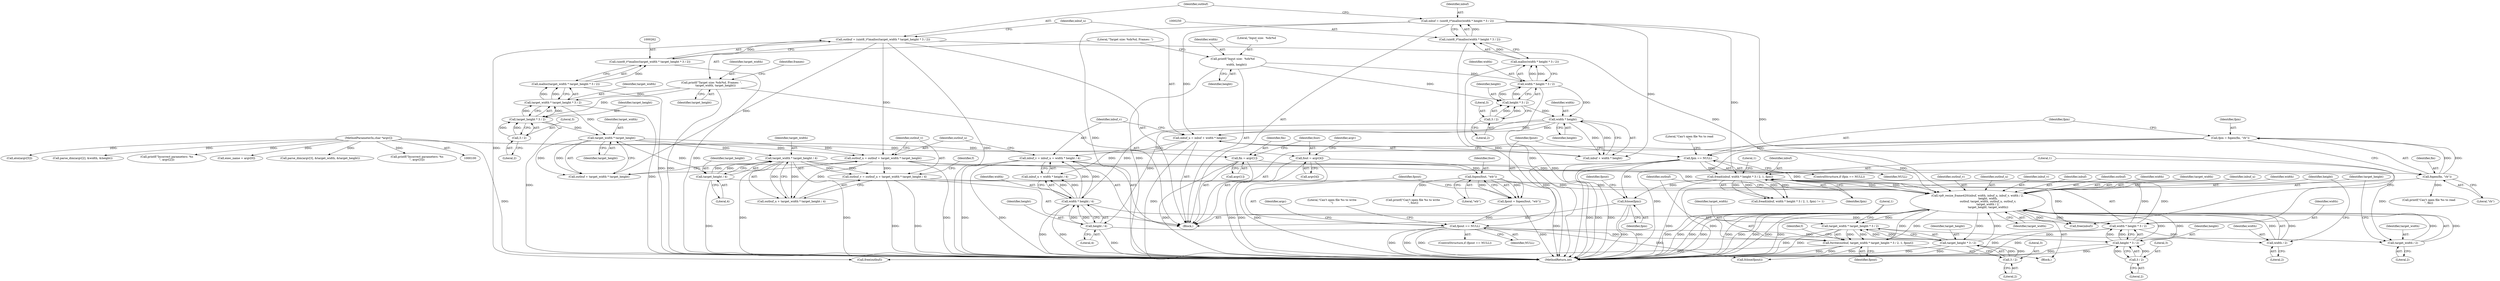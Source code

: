 digraph "0_Android_5a9753fca56f0eeb9f61e342b2fccffc364f9426_4@API" {
"1000361" [label="(Call,fclose(fpin))"];
"1000189" [label="(Call,fpin == NULL)"];
"1000183" [label="(Call,fpin = fopen(fin, \"rb\"))"];
"1000185" [label="(Call,fopen(fin, \"rb\"))"];
"1000135" [label="(Call,fin = argv[1])"];
"1000102" [label="(MethodParameterIn,char *argv[])"];
"1000313" [label="(Call,fread(inbuf, width * height * 3 / 2, 1, fpin))"];
"1000326" [label="(Call,vp9_resize_frame420(inbuf, width, inbuf_u, inbuf_v, width / 2,\n                        height, width,\n                        outbuf, target_width, outbuf_u, outbuf_v,\n                        target_width / 2,\n                        target_height, target_width))"];
"1000331" [label="(Call,width / 2)"];
"1000315" [label="(Call,width * height * 3 / 2)"];
"1000282" [label="(Call,width * height / 4)"];
"1000275" [label="(Call,width * height)"];
"1000252" [label="(Call,width * height * 3 / 2)"];
"1000229" [label="(Call,printf(\"Input size:  %dx%d\n\",\n         width, height))"];
"1000254" [label="(Call,height * 3 / 2)"];
"1000256" [label="(Call,3 / 2)"];
"1000284" [label="(Call,height / 4)"];
"1000317" [label="(Call,height * 3 / 2)"];
"1000319" [label="(Call,3 / 2)"];
"1000271" [label="(Call,inbuf_u = inbuf + width * height)"];
"1000247" [label="(Call,inbuf = (uint8_t*)malloc(width * height * 3 / 2))"];
"1000249" [label="(Call,(uint8_t*)malloc(width * height * 3 / 2))"];
"1000251" [label="(Call,malloc(width * height * 3 / 2))"];
"1000278" [label="(Call,inbuf_v = inbuf_u + width * height / 4)"];
"1000345" [label="(Call,fwrite(outbuf, target_width * target_height * 3 / 2, 1, fpout))"];
"1000347" [label="(Call,target_width * target_height * 3 / 2)"];
"1000349" [label="(Call,target_height * 3 / 2)"];
"1000351" [label="(Call,3 / 2)"];
"1000205" [label="(Call,fpout == NULL)"];
"1000199" [label="(Call,fpout = fopen(fout, \"wb\"))"];
"1000201" [label="(Call,fopen(fout, \"wb\"))"];
"1000140" [label="(Call,fout = argv[4])"];
"1000259" [label="(Call,outbuf = (uint8_t*)malloc(target_width * target_height * 3 / 2))"];
"1000261" [label="(Call,(uint8_t*)malloc(target_width * target_height * 3 / 2))"];
"1000263" [label="(Call,malloc(target_width * target_height * 3 / 2))"];
"1000264" [label="(Call,target_width * target_height * 3 / 2)"];
"1000233" [label="(Call,printf(\"Target size: %dx%d, Frames: \",\n         target_width, target_height))"];
"1000266" [label="(Call,target_height * 3 / 2)"];
"1000268" [label="(Call,3 / 2)"];
"1000340" [label="(Call,target_width / 2)"];
"1000298" [label="(Call,target_width * target_height / 4)"];
"1000291" [label="(Call,target_width * target_height)"];
"1000300" [label="(Call,target_height / 4)"];
"1000287" [label="(Call,outbuf_u = outbuf + target_width * target_height)"];
"1000294" [label="(Call,outbuf_v = outbuf_u + target_width * target_height / 4)"];
"1000298" [label="(Call,target_width * target_height / 4)"];
"1000137" [label="(Call,argv[1])"];
"1000362" [label="(Identifier,fpin)"];
"1000221" [label="(Call,atoi(argv[5]))"];
"1000239" [label="(Identifier,frames)"];
"1000317" [label="(Call,height * 3 / 2)"];
"1000273" [label="(Call,inbuf + width * height)"];
"1000193" [label="(Call,printf(\"Can't open file %s to read\n\", fin))"];
"1000340" [label="(Call,target_width / 2)"];
"1000272" [label="(Identifier,inbuf_u)"];
"1000230" [label="(Literal,\"Input size:  %dx%d\n\")"];
"1000322" [label="(Literal,1)"];
"1000275" [label="(Call,width * height)"];
"1000345" [label="(Call,fwrite(outbuf, target_width * target_height * 3 / 2, 1, fpout))"];
"1000209" [label="(Call,printf(\"Can't open file %s to write\n\", fout))"];
"1000235" [label="(Identifier,target_width)"];
"1000247" [label="(Call,inbuf = (uint8_t*)malloc(width * height * 3 / 2))"];
"1000103" [label="(Block,)"];
"1000341" [label="(Identifier,target_width)"];
"1000339" [label="(Identifier,outbuf_v)"];
"1000147" [label="(Call,parse_dim(argv[2], &width, &height))"];
"1000320" [label="(Literal,3)"];
"1000343" [label="(Identifier,target_height)"];
"1000185" [label="(Call,fopen(fin, \"rb\"))"];
"1000194" [label="(Literal,\"Can't open file %s to read\n\")"];
"1000277" [label="(Identifier,height)"];
"1000255" [label="(Identifier,height)"];
"1000190" [label="(Identifier,fpin)"];
"1000294" [label="(Call,outbuf_v = outbuf_u + target_width * target_height / 4)"];
"1000321" [label="(Literal,2)"];
"1000284" [label="(Call,height / 4)"];
"1000232" [label="(Identifier,height)"];
"1000263" [label="(Call,malloc(target_width * target_height * 3 / 2))"];
"1000217" [label="(Identifier,argc)"];
"1000338" [label="(Identifier,outbuf_u)"];
"1000346" [label="(Identifier,outbuf)"];
"1000260" [label="(Identifier,outbuf)"];
"1000315" [label="(Call,width * height * 3 / 2)"];
"1000285" [label="(Identifier,height)"];
"1000204" [label="(ControlStructure,if (fpout == NULL))"];
"1000191" [label="(Identifier,NULL)"];
"1000261" [label="(Call,(uint8_t*)malloc(target_width * target_height * 3 / 2))"];
"1000296" [label="(Call,outbuf_u + target_width * target_height / 4)"];
"1000295" [label="(Identifier,outbuf_v)"];
"1000365" [label="(Call,free(inbuf))"];
"1000318" [label="(Identifier,height)"];
"1000282" [label="(Call,width * height / 4)"];
"1000156" [label="(Call,printf(\"Incorrect parameters: %s\n\", argv[2]))"];
"1000354" [label="(Literal,1)"];
"1000334" [label="(Identifier,height)"];
"1000203" [label="(Literal,\"wb\")"];
"1000251" [label="(Call,malloc(width * height * 3 / 2))"];
"1000205" [label="(Call,fpout == NULL)"];
"1000364" [label="(Identifier,fpout)"];
"1000140" [label="(Call,fout = argv[4])"];
"1000256" [label="(Call,3 / 2)"];
"1000264" [label="(Call,target_width * target_height * 3 / 2)"];
"1000141" [label="(Identifier,fout)"];
"1000236" [label="(Identifier,target_height)"];
"1000349" [label="(Call,target_height * 3 / 2)"];
"1000202" [label="(Identifier,fout)"];
"1000351" [label="(Call,3 / 2)"];
"1000149" [label="(Identifier,argv)"];
"1000249" [label="(Call,(uint8_t*)malloc(width * height * 3 / 2))"];
"1000210" [label="(Literal,\"Can't open file %s to write\n\")"];
"1000330" [label="(Identifier,inbuf_v)"];
"1000278" [label="(Call,inbuf_v = inbuf_u + width * height / 4)"];
"1000102" [label="(MethodParameterIn,char *argv[])"];
"1000258" [label="(Literal,2)"];
"1000288" [label="(Identifier,outbuf_u)"];
"1000344" [label="(Identifier,target_width)"];
"1000270" [label="(Literal,2)"];
"1000201" [label="(Call,fopen(fout, \"wb\"))"];
"1000347" [label="(Call,target_width * target_height * 3 / 2)"];
"1000268" [label="(Call,3 / 2)"];
"1000312" [label="(Call,fread(inbuf, width * height * 3 / 2, 1, fpin) != 1)"];
"1000283" [label="(Identifier,width)"];
"1000332" [label="(Identifier,width)"];
"1000229" [label="(Call,printf(\"Input size:  %dx%d\n\",\n         width, height))"];
"1000316" [label="(Identifier,width)"];
"1000252" [label="(Call,width * height * 3 / 2)"];
"1000314" [label="(Identifier,inbuf)"];
"1000120" [label="(Call,exec_name = argv[0])"];
"1000326" [label="(Call,vp9_resize_frame420(inbuf, width, inbuf_u, inbuf_v, width / 2,\n                        height, width,\n                        outbuf, target_width, outbuf_u, outbuf_v,\n                        target_width / 2,\n                        target_height, target_width))"];
"1000248" [label="(Identifier,inbuf)"];
"1000189" [label="(Call,fpin == NULL)"];
"1000142" [label="(Call,argv[4])"];
"1000361" [label="(Call,fclose(fpin))"];
"1000231" [label="(Identifier,width)"];
"1000327" [label="(Identifier,inbuf)"];
"1000301" [label="(Identifier,target_height)"];
"1000302" [label="(Literal,4)"];
"1000259" [label="(Call,outbuf = (uint8_t*)malloc(target_width * target_height * 3 / 2))"];
"1000336" [label="(Identifier,outbuf)"];
"1000328" [label="(Identifier,width)"];
"1000342" [label="(Literal,2)"];
"1000337" [label="(Identifier,target_width)"];
"1000353" [label="(Literal,2)"];
"1000280" [label="(Call,inbuf_u + width * height / 4)"];
"1000183" [label="(Call,fpin = fopen(fin, \"rb\"))"];
"1000352" [label="(Literal,3)"];
"1000257" [label="(Literal,3)"];
"1000267" [label="(Identifier,target_height)"];
"1000300" [label="(Call,target_height / 4)"];
"1000350" [label="(Identifier,target_height)"];
"1000299" [label="(Identifier,target_width)"];
"1000323" [label="(Identifier,fpin)"];
"1000206" [label="(Identifier,fpout)"];
"1000233" [label="(Call,printf(\"Target size: %dx%d, Frames: \",\n         target_width, target_height))"];
"1000271" [label="(Call,inbuf_u = inbuf + width * height)"];
"1000266" [label="(Call,target_height * 3 / 2)"];
"1000186" [label="(Identifier,fin)"];
"1000166" [label="(Call,parse_dim(argv[3], &target_width, &target_height))"];
"1000286" [label="(Literal,4)"];
"1000184" [label="(Identifier,fpin)"];
"1000136" [label="(Identifier,fin)"];
"1000292" [label="(Identifier,target_width)"];
"1000333" [label="(Literal,2)"];
"1000329" [label="(Identifier,inbuf_u)"];
"1000279" [label="(Identifier,inbuf_v)"];
"1000355" [label="(Identifier,fpout)"];
"1000367" [label="(Call,free(outbuf))"];
"1000304" [label="(Identifier,f)"];
"1000199" [label="(Call,fpout = fopen(fout, \"wb\"))"];
"1000289" [label="(Call,outbuf + target_width * target_height)"];
"1000357" [label="(Identifier,f)"];
"1000188" [label="(ControlStructure,if (fpin == NULL))"];
"1000234" [label="(Literal,\"Target size: %dx%d, Frames: \")"];
"1000187" [label="(Literal,\"rb\")"];
"1000276" [label="(Identifier,width)"];
"1000200" [label="(Identifier,fpout)"];
"1000313" [label="(Call,fread(inbuf, width * height * 3 / 2, 1, fpin))"];
"1000287" [label="(Call,outbuf_u = outbuf + target_width * target_height)"];
"1000310" [label="(Block,)"];
"1000207" [label="(Identifier,NULL)"];
"1000371" [label="(MethodReturn,int)"];
"1000293" [label="(Identifier,target_height)"];
"1000175" [label="(Call,printf(\"Incorrect parameters: %s\n\", argv[3]))"];
"1000291" [label="(Call,target_width * target_height)"];
"1000331" [label="(Call,width / 2)"];
"1000253" [label="(Identifier,width)"];
"1000363" [label="(Call,fclose(fpout))"];
"1000135" [label="(Call,fin = argv[1])"];
"1000269" [label="(Literal,3)"];
"1000319" [label="(Call,3 / 2)"];
"1000254" [label="(Call,height * 3 / 2)"];
"1000265" [label="(Identifier,target_width)"];
"1000324" [label="(Literal,1)"];
"1000335" [label="(Identifier,width)"];
"1000348" [label="(Identifier,target_width)"];
"1000361" -> "1000103"  [label="AST: "];
"1000361" -> "1000362"  [label="CFG: "];
"1000362" -> "1000361"  [label="AST: "];
"1000364" -> "1000361"  [label="CFG: "];
"1000361" -> "1000371"  [label="DDG: "];
"1000361" -> "1000371"  [label="DDG: "];
"1000189" -> "1000361"  [label="DDG: "];
"1000313" -> "1000361"  [label="DDG: "];
"1000189" -> "1000188"  [label="AST: "];
"1000189" -> "1000191"  [label="CFG: "];
"1000190" -> "1000189"  [label="AST: "];
"1000191" -> "1000189"  [label="AST: "];
"1000194" -> "1000189"  [label="CFG: "];
"1000200" -> "1000189"  [label="CFG: "];
"1000189" -> "1000371"  [label="DDG: "];
"1000189" -> "1000371"  [label="DDG: "];
"1000189" -> "1000371"  [label="DDG: "];
"1000183" -> "1000189"  [label="DDG: "];
"1000189" -> "1000205"  [label="DDG: "];
"1000189" -> "1000313"  [label="DDG: "];
"1000183" -> "1000103"  [label="AST: "];
"1000183" -> "1000185"  [label="CFG: "];
"1000184" -> "1000183"  [label="AST: "];
"1000185" -> "1000183"  [label="AST: "];
"1000190" -> "1000183"  [label="CFG: "];
"1000183" -> "1000371"  [label="DDG: "];
"1000185" -> "1000183"  [label="DDG: "];
"1000185" -> "1000183"  [label="DDG: "];
"1000185" -> "1000187"  [label="CFG: "];
"1000186" -> "1000185"  [label="AST: "];
"1000187" -> "1000185"  [label="AST: "];
"1000185" -> "1000371"  [label="DDG: "];
"1000135" -> "1000185"  [label="DDG: "];
"1000185" -> "1000193"  [label="DDG: "];
"1000135" -> "1000103"  [label="AST: "];
"1000135" -> "1000137"  [label="CFG: "];
"1000136" -> "1000135"  [label="AST: "];
"1000137" -> "1000135"  [label="AST: "];
"1000141" -> "1000135"  [label="CFG: "];
"1000135" -> "1000371"  [label="DDG: "];
"1000135" -> "1000371"  [label="DDG: "];
"1000102" -> "1000135"  [label="DDG: "];
"1000102" -> "1000100"  [label="AST: "];
"1000102" -> "1000371"  [label="DDG: "];
"1000102" -> "1000120"  [label="DDG: "];
"1000102" -> "1000140"  [label="DDG: "];
"1000102" -> "1000147"  [label="DDG: "];
"1000102" -> "1000156"  [label="DDG: "];
"1000102" -> "1000166"  [label="DDG: "];
"1000102" -> "1000175"  [label="DDG: "];
"1000102" -> "1000221"  [label="DDG: "];
"1000313" -> "1000312"  [label="AST: "];
"1000313" -> "1000323"  [label="CFG: "];
"1000314" -> "1000313"  [label="AST: "];
"1000315" -> "1000313"  [label="AST: "];
"1000322" -> "1000313"  [label="AST: "];
"1000323" -> "1000313"  [label="AST: "];
"1000324" -> "1000313"  [label="CFG: "];
"1000313" -> "1000371"  [label="DDG: "];
"1000313" -> "1000312"  [label="DDG: "];
"1000313" -> "1000312"  [label="DDG: "];
"1000313" -> "1000312"  [label="DDG: "];
"1000313" -> "1000312"  [label="DDG: "];
"1000326" -> "1000313"  [label="DDG: "];
"1000247" -> "1000313"  [label="DDG: "];
"1000315" -> "1000313"  [label="DDG: "];
"1000315" -> "1000313"  [label="DDG: "];
"1000313" -> "1000326"  [label="DDG: "];
"1000313" -> "1000365"  [label="DDG: "];
"1000326" -> "1000310"  [label="AST: "];
"1000326" -> "1000344"  [label="CFG: "];
"1000327" -> "1000326"  [label="AST: "];
"1000328" -> "1000326"  [label="AST: "];
"1000329" -> "1000326"  [label="AST: "];
"1000330" -> "1000326"  [label="AST: "];
"1000331" -> "1000326"  [label="AST: "];
"1000334" -> "1000326"  [label="AST: "];
"1000335" -> "1000326"  [label="AST: "];
"1000336" -> "1000326"  [label="AST: "];
"1000337" -> "1000326"  [label="AST: "];
"1000338" -> "1000326"  [label="AST: "];
"1000339" -> "1000326"  [label="AST: "];
"1000340" -> "1000326"  [label="AST: "];
"1000343" -> "1000326"  [label="AST: "];
"1000344" -> "1000326"  [label="AST: "];
"1000346" -> "1000326"  [label="CFG: "];
"1000326" -> "1000371"  [label="DDG: "];
"1000326" -> "1000371"  [label="DDG: "];
"1000326" -> "1000371"  [label="DDG: "];
"1000326" -> "1000371"  [label="DDG: "];
"1000326" -> "1000371"  [label="DDG: "];
"1000326" -> "1000371"  [label="DDG: "];
"1000326" -> "1000371"  [label="DDG: "];
"1000326" -> "1000371"  [label="DDG: "];
"1000326" -> "1000371"  [label="DDG: "];
"1000326" -> "1000315"  [label="DDG: "];
"1000326" -> "1000317"  [label="DDG: "];
"1000331" -> "1000326"  [label="DDG: "];
"1000331" -> "1000326"  [label="DDG: "];
"1000271" -> "1000326"  [label="DDG: "];
"1000278" -> "1000326"  [label="DDG: "];
"1000317" -> "1000326"  [label="DDG: "];
"1000345" -> "1000326"  [label="DDG: "];
"1000259" -> "1000326"  [label="DDG: "];
"1000340" -> "1000326"  [label="DDG: "];
"1000340" -> "1000326"  [label="DDG: "];
"1000287" -> "1000326"  [label="DDG: "];
"1000294" -> "1000326"  [label="DDG: "];
"1000300" -> "1000326"  [label="DDG: "];
"1000349" -> "1000326"  [label="DDG: "];
"1000326" -> "1000345"  [label="DDG: "];
"1000326" -> "1000347"  [label="DDG: "];
"1000326" -> "1000349"  [label="DDG: "];
"1000326" -> "1000365"  [label="DDG: "];
"1000331" -> "1000333"  [label="CFG: "];
"1000332" -> "1000331"  [label="AST: "];
"1000333" -> "1000331"  [label="AST: "];
"1000334" -> "1000331"  [label="CFG: "];
"1000315" -> "1000331"  [label="DDG: "];
"1000315" -> "1000317"  [label="CFG: "];
"1000316" -> "1000315"  [label="AST: "];
"1000317" -> "1000315"  [label="AST: "];
"1000322" -> "1000315"  [label="CFG: "];
"1000315" -> "1000371"  [label="DDG: "];
"1000315" -> "1000371"  [label="DDG: "];
"1000282" -> "1000315"  [label="DDG: "];
"1000317" -> "1000315"  [label="DDG: "];
"1000317" -> "1000315"  [label="DDG: "];
"1000282" -> "1000280"  [label="AST: "];
"1000282" -> "1000284"  [label="CFG: "];
"1000283" -> "1000282"  [label="AST: "];
"1000284" -> "1000282"  [label="AST: "];
"1000280" -> "1000282"  [label="CFG: "];
"1000282" -> "1000371"  [label="DDG: "];
"1000282" -> "1000371"  [label="DDG: "];
"1000282" -> "1000278"  [label="DDG: "];
"1000282" -> "1000278"  [label="DDG: "];
"1000282" -> "1000280"  [label="DDG: "];
"1000282" -> "1000280"  [label="DDG: "];
"1000275" -> "1000282"  [label="DDG: "];
"1000284" -> "1000282"  [label="DDG: "];
"1000284" -> "1000282"  [label="DDG: "];
"1000275" -> "1000273"  [label="AST: "];
"1000275" -> "1000277"  [label="CFG: "];
"1000276" -> "1000275"  [label="AST: "];
"1000277" -> "1000275"  [label="AST: "];
"1000273" -> "1000275"  [label="CFG: "];
"1000275" -> "1000271"  [label="DDG: "];
"1000275" -> "1000271"  [label="DDG: "];
"1000275" -> "1000273"  [label="DDG: "];
"1000275" -> "1000273"  [label="DDG: "];
"1000252" -> "1000275"  [label="DDG: "];
"1000254" -> "1000275"  [label="DDG: "];
"1000275" -> "1000284"  [label="DDG: "];
"1000252" -> "1000251"  [label="AST: "];
"1000252" -> "1000254"  [label="CFG: "];
"1000253" -> "1000252"  [label="AST: "];
"1000254" -> "1000252"  [label="AST: "];
"1000251" -> "1000252"  [label="CFG: "];
"1000252" -> "1000371"  [label="DDG: "];
"1000252" -> "1000251"  [label="DDG: "];
"1000252" -> "1000251"  [label="DDG: "];
"1000229" -> "1000252"  [label="DDG: "];
"1000254" -> "1000252"  [label="DDG: "];
"1000254" -> "1000252"  [label="DDG: "];
"1000229" -> "1000103"  [label="AST: "];
"1000229" -> "1000232"  [label="CFG: "];
"1000230" -> "1000229"  [label="AST: "];
"1000231" -> "1000229"  [label="AST: "];
"1000232" -> "1000229"  [label="AST: "];
"1000234" -> "1000229"  [label="CFG: "];
"1000229" -> "1000371"  [label="DDG: "];
"1000229" -> "1000254"  [label="DDG: "];
"1000254" -> "1000256"  [label="CFG: "];
"1000255" -> "1000254"  [label="AST: "];
"1000256" -> "1000254"  [label="AST: "];
"1000256" -> "1000254"  [label="DDG: "];
"1000256" -> "1000254"  [label="DDG: "];
"1000256" -> "1000258"  [label="CFG: "];
"1000257" -> "1000256"  [label="AST: "];
"1000258" -> "1000256"  [label="AST: "];
"1000284" -> "1000286"  [label="CFG: "];
"1000285" -> "1000284"  [label="AST: "];
"1000286" -> "1000284"  [label="AST: "];
"1000284" -> "1000371"  [label="DDG: "];
"1000284" -> "1000317"  [label="DDG: "];
"1000317" -> "1000319"  [label="CFG: "];
"1000318" -> "1000317"  [label="AST: "];
"1000319" -> "1000317"  [label="AST: "];
"1000317" -> "1000371"  [label="DDG: "];
"1000317" -> "1000371"  [label="DDG: "];
"1000319" -> "1000317"  [label="DDG: "];
"1000319" -> "1000317"  [label="DDG: "];
"1000319" -> "1000321"  [label="CFG: "];
"1000320" -> "1000319"  [label="AST: "];
"1000321" -> "1000319"  [label="AST: "];
"1000271" -> "1000103"  [label="AST: "];
"1000271" -> "1000273"  [label="CFG: "];
"1000272" -> "1000271"  [label="AST: "];
"1000273" -> "1000271"  [label="AST: "];
"1000279" -> "1000271"  [label="CFG: "];
"1000271" -> "1000371"  [label="DDG: "];
"1000247" -> "1000271"  [label="DDG: "];
"1000271" -> "1000278"  [label="DDG: "];
"1000271" -> "1000280"  [label="DDG: "];
"1000247" -> "1000103"  [label="AST: "];
"1000247" -> "1000249"  [label="CFG: "];
"1000248" -> "1000247"  [label="AST: "];
"1000249" -> "1000247"  [label="AST: "];
"1000260" -> "1000247"  [label="CFG: "];
"1000247" -> "1000371"  [label="DDG: "];
"1000249" -> "1000247"  [label="DDG: "];
"1000247" -> "1000273"  [label="DDG: "];
"1000247" -> "1000365"  [label="DDG: "];
"1000249" -> "1000251"  [label="CFG: "];
"1000250" -> "1000249"  [label="AST: "];
"1000251" -> "1000249"  [label="AST: "];
"1000249" -> "1000371"  [label="DDG: "];
"1000251" -> "1000249"  [label="DDG: "];
"1000251" -> "1000371"  [label="DDG: "];
"1000278" -> "1000103"  [label="AST: "];
"1000278" -> "1000280"  [label="CFG: "];
"1000279" -> "1000278"  [label="AST: "];
"1000280" -> "1000278"  [label="AST: "];
"1000288" -> "1000278"  [label="CFG: "];
"1000278" -> "1000371"  [label="DDG: "];
"1000278" -> "1000371"  [label="DDG: "];
"1000345" -> "1000310"  [label="AST: "];
"1000345" -> "1000355"  [label="CFG: "];
"1000346" -> "1000345"  [label="AST: "];
"1000347" -> "1000345"  [label="AST: "];
"1000354" -> "1000345"  [label="AST: "];
"1000355" -> "1000345"  [label="AST: "];
"1000357" -> "1000345"  [label="CFG: "];
"1000345" -> "1000371"  [label="DDG: "];
"1000345" -> "1000371"  [label="DDG: "];
"1000347" -> "1000345"  [label="DDG: "];
"1000347" -> "1000345"  [label="DDG: "];
"1000205" -> "1000345"  [label="DDG: "];
"1000345" -> "1000363"  [label="DDG: "];
"1000345" -> "1000367"  [label="DDG: "];
"1000347" -> "1000349"  [label="CFG: "];
"1000348" -> "1000347"  [label="AST: "];
"1000349" -> "1000347"  [label="AST: "];
"1000354" -> "1000347"  [label="CFG: "];
"1000347" -> "1000371"  [label="DDG: "];
"1000347" -> "1000371"  [label="DDG: "];
"1000347" -> "1000340"  [label="DDG: "];
"1000349" -> "1000347"  [label="DDG: "];
"1000349" -> "1000347"  [label="DDG: "];
"1000349" -> "1000351"  [label="CFG: "];
"1000350" -> "1000349"  [label="AST: "];
"1000351" -> "1000349"  [label="AST: "];
"1000349" -> "1000371"  [label="DDG: "];
"1000349" -> "1000371"  [label="DDG: "];
"1000351" -> "1000349"  [label="DDG: "];
"1000351" -> "1000349"  [label="DDG: "];
"1000351" -> "1000353"  [label="CFG: "];
"1000352" -> "1000351"  [label="AST: "];
"1000353" -> "1000351"  [label="AST: "];
"1000205" -> "1000204"  [label="AST: "];
"1000205" -> "1000207"  [label="CFG: "];
"1000206" -> "1000205"  [label="AST: "];
"1000207" -> "1000205"  [label="AST: "];
"1000210" -> "1000205"  [label="CFG: "];
"1000217" -> "1000205"  [label="CFG: "];
"1000205" -> "1000371"  [label="DDG: "];
"1000205" -> "1000371"  [label="DDG: "];
"1000205" -> "1000371"  [label="DDG: "];
"1000199" -> "1000205"  [label="DDG: "];
"1000205" -> "1000363"  [label="DDG: "];
"1000199" -> "1000103"  [label="AST: "];
"1000199" -> "1000201"  [label="CFG: "];
"1000200" -> "1000199"  [label="AST: "];
"1000201" -> "1000199"  [label="AST: "];
"1000206" -> "1000199"  [label="CFG: "];
"1000199" -> "1000371"  [label="DDG: "];
"1000201" -> "1000199"  [label="DDG: "];
"1000201" -> "1000199"  [label="DDG: "];
"1000201" -> "1000203"  [label="CFG: "];
"1000202" -> "1000201"  [label="AST: "];
"1000203" -> "1000201"  [label="AST: "];
"1000201" -> "1000371"  [label="DDG: "];
"1000140" -> "1000201"  [label="DDG: "];
"1000201" -> "1000209"  [label="DDG: "];
"1000140" -> "1000103"  [label="AST: "];
"1000140" -> "1000142"  [label="CFG: "];
"1000141" -> "1000140"  [label="AST: "];
"1000142" -> "1000140"  [label="AST: "];
"1000149" -> "1000140"  [label="CFG: "];
"1000140" -> "1000371"  [label="DDG: "];
"1000140" -> "1000371"  [label="DDG: "];
"1000259" -> "1000103"  [label="AST: "];
"1000259" -> "1000261"  [label="CFG: "];
"1000260" -> "1000259"  [label="AST: "];
"1000261" -> "1000259"  [label="AST: "];
"1000272" -> "1000259"  [label="CFG: "];
"1000259" -> "1000371"  [label="DDG: "];
"1000261" -> "1000259"  [label="DDG: "];
"1000259" -> "1000287"  [label="DDG: "];
"1000259" -> "1000289"  [label="DDG: "];
"1000259" -> "1000367"  [label="DDG: "];
"1000261" -> "1000263"  [label="CFG: "];
"1000262" -> "1000261"  [label="AST: "];
"1000263" -> "1000261"  [label="AST: "];
"1000261" -> "1000371"  [label="DDG: "];
"1000263" -> "1000261"  [label="DDG: "];
"1000263" -> "1000264"  [label="CFG: "];
"1000264" -> "1000263"  [label="AST: "];
"1000263" -> "1000371"  [label="DDG: "];
"1000264" -> "1000263"  [label="DDG: "];
"1000264" -> "1000263"  [label="DDG: "];
"1000264" -> "1000266"  [label="CFG: "];
"1000265" -> "1000264"  [label="AST: "];
"1000266" -> "1000264"  [label="AST: "];
"1000264" -> "1000371"  [label="DDG: "];
"1000233" -> "1000264"  [label="DDG: "];
"1000266" -> "1000264"  [label="DDG: "];
"1000266" -> "1000264"  [label="DDG: "];
"1000264" -> "1000291"  [label="DDG: "];
"1000233" -> "1000103"  [label="AST: "];
"1000233" -> "1000236"  [label="CFG: "];
"1000234" -> "1000233"  [label="AST: "];
"1000235" -> "1000233"  [label="AST: "];
"1000236" -> "1000233"  [label="AST: "];
"1000239" -> "1000233"  [label="CFG: "];
"1000233" -> "1000371"  [label="DDG: "];
"1000233" -> "1000266"  [label="DDG: "];
"1000266" -> "1000268"  [label="CFG: "];
"1000267" -> "1000266"  [label="AST: "];
"1000268" -> "1000266"  [label="AST: "];
"1000266" -> "1000371"  [label="DDG: "];
"1000268" -> "1000266"  [label="DDG: "];
"1000268" -> "1000266"  [label="DDG: "];
"1000266" -> "1000291"  [label="DDG: "];
"1000268" -> "1000270"  [label="CFG: "];
"1000269" -> "1000268"  [label="AST: "];
"1000270" -> "1000268"  [label="AST: "];
"1000340" -> "1000342"  [label="CFG: "];
"1000341" -> "1000340"  [label="AST: "];
"1000342" -> "1000340"  [label="AST: "];
"1000343" -> "1000340"  [label="CFG: "];
"1000298" -> "1000340"  [label="DDG: "];
"1000298" -> "1000296"  [label="AST: "];
"1000298" -> "1000300"  [label="CFG: "];
"1000299" -> "1000298"  [label="AST: "];
"1000300" -> "1000298"  [label="AST: "];
"1000296" -> "1000298"  [label="CFG: "];
"1000298" -> "1000371"  [label="DDG: "];
"1000298" -> "1000371"  [label="DDG: "];
"1000298" -> "1000294"  [label="DDG: "];
"1000298" -> "1000294"  [label="DDG: "];
"1000298" -> "1000296"  [label="DDG: "];
"1000298" -> "1000296"  [label="DDG: "];
"1000291" -> "1000298"  [label="DDG: "];
"1000300" -> "1000298"  [label="DDG: "];
"1000300" -> "1000298"  [label="DDG: "];
"1000291" -> "1000289"  [label="AST: "];
"1000291" -> "1000293"  [label="CFG: "];
"1000292" -> "1000291"  [label="AST: "];
"1000293" -> "1000291"  [label="AST: "];
"1000289" -> "1000291"  [label="CFG: "];
"1000291" -> "1000287"  [label="DDG: "];
"1000291" -> "1000287"  [label="DDG: "];
"1000291" -> "1000289"  [label="DDG: "];
"1000291" -> "1000289"  [label="DDG: "];
"1000291" -> "1000300"  [label="DDG: "];
"1000300" -> "1000302"  [label="CFG: "];
"1000301" -> "1000300"  [label="AST: "];
"1000302" -> "1000300"  [label="AST: "];
"1000300" -> "1000371"  [label="DDG: "];
"1000287" -> "1000103"  [label="AST: "];
"1000287" -> "1000289"  [label="CFG: "];
"1000288" -> "1000287"  [label="AST: "];
"1000289" -> "1000287"  [label="AST: "];
"1000295" -> "1000287"  [label="CFG: "];
"1000287" -> "1000371"  [label="DDG: "];
"1000287" -> "1000294"  [label="DDG: "];
"1000287" -> "1000296"  [label="DDG: "];
"1000294" -> "1000103"  [label="AST: "];
"1000294" -> "1000296"  [label="CFG: "];
"1000295" -> "1000294"  [label="AST: "];
"1000296" -> "1000294"  [label="AST: "];
"1000304" -> "1000294"  [label="CFG: "];
"1000294" -> "1000371"  [label="DDG: "];
"1000294" -> "1000371"  [label="DDG: "];
}
